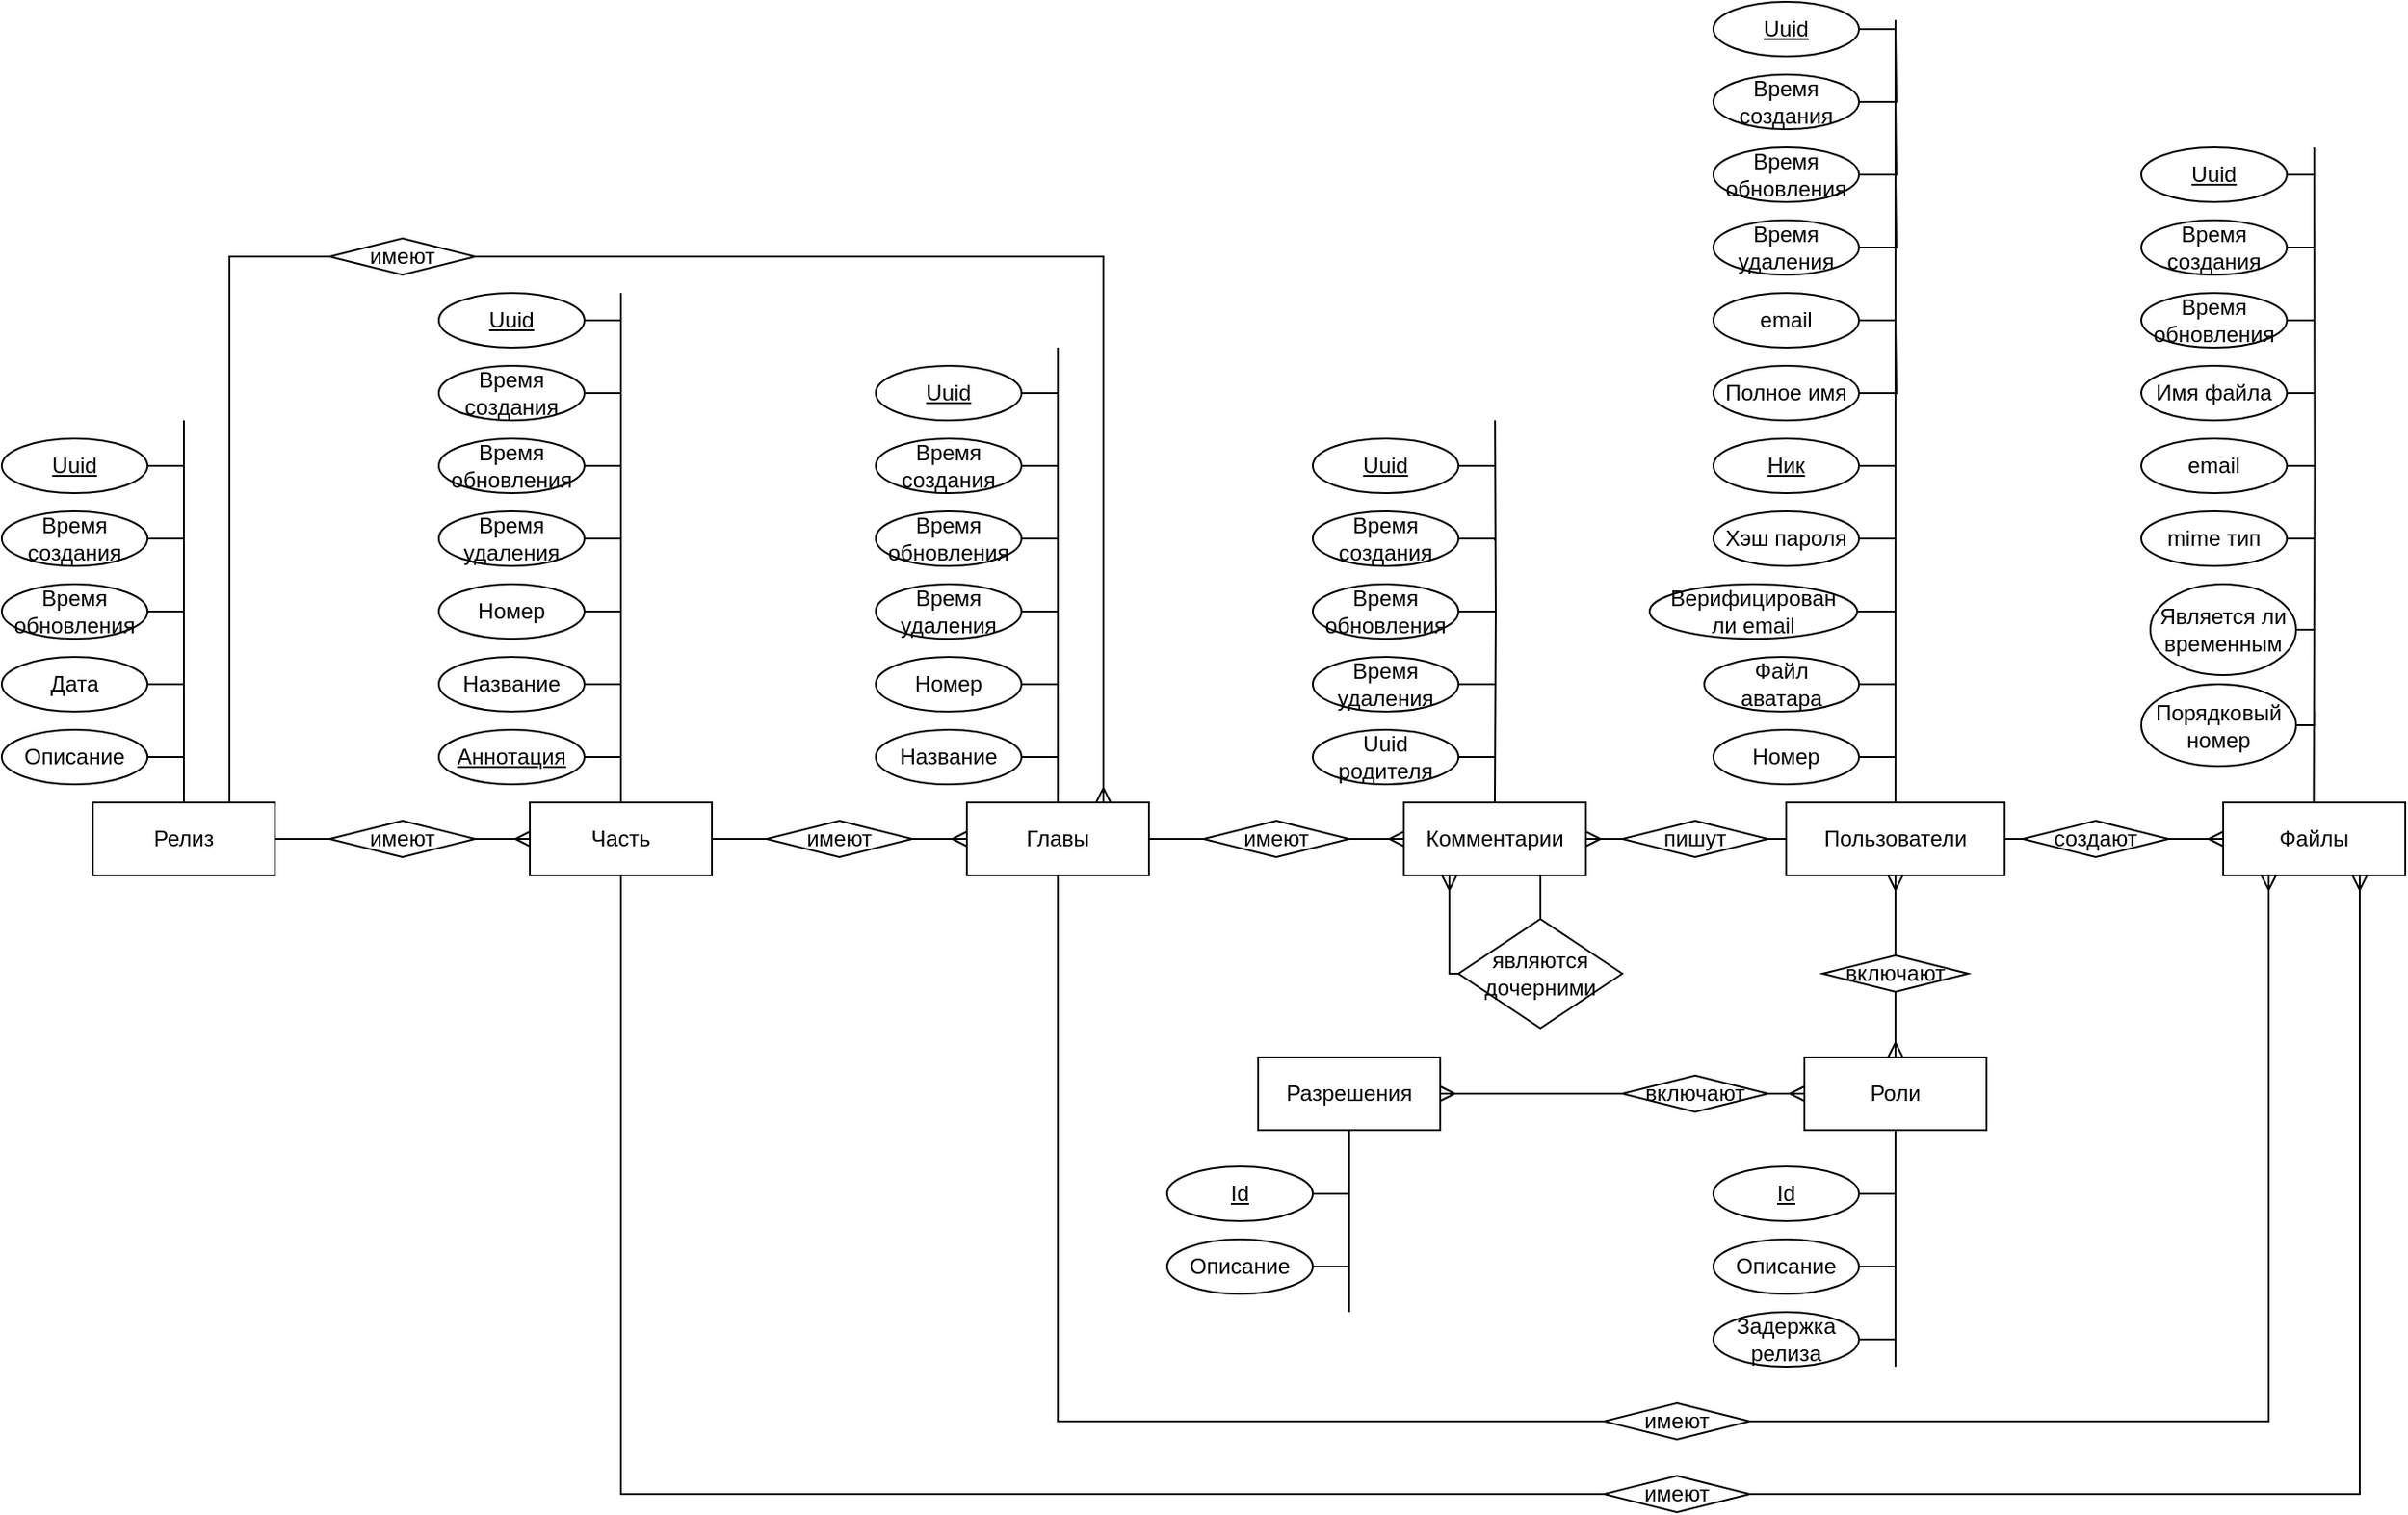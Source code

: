 <mxfile version="24.0.7" type="device">
  <diagram id="3clc5XoPZ-mhqxCoHTIJ" name="Страница 1">
    <mxGraphModel dx="1444" dy="825" grid="1" gridSize="10" guides="1" tooltips="1" connect="1" arrows="1" fold="1" page="1" pageScale="1" pageWidth="827" pageHeight="1169" math="0" shadow="0">
      <root>
        <mxCell id="0" />
        <mxCell id="1" parent="0" />
        <mxCell id="adY-fFozb6ADdPdjMgof-2" style="edgeStyle=orthogonalEdgeStyle;rounded=0;orthogonalLoop=1;jettySize=auto;html=1;endArrow=none;endFill=0;" parent="1" source="adY-fFozb6ADdPdjMgof-3" edge="1">
          <mxGeometry relative="1" as="geometry">
            <mxPoint x="230" y="410" as="targetPoint" />
          </mxGeometry>
        </mxCell>
        <mxCell id="adY-fFozb6ADdPdjMgof-3" value="Релиз" style="whiteSpace=wrap;html=1;align=center;" parent="1" vertex="1">
          <mxGeometry x="180" y="620" width="100" height="40" as="geometry" />
        </mxCell>
        <mxCell id="adY-fFozb6ADdPdjMgof-12" style="edgeStyle=orthogonalEdgeStyle;rounded=0;orthogonalLoop=1;jettySize=auto;html=1;endArrow=none;endFill=0;" parent="1" source="adY-fFozb6ADdPdjMgof-13" edge="1">
          <mxGeometry relative="1" as="geometry">
            <mxPoint x="230" y="475" as="targetPoint" />
          </mxGeometry>
        </mxCell>
        <mxCell id="adY-fFozb6ADdPdjMgof-13" value="Время создания" style="ellipse;whiteSpace=wrap;html=1;align=center;" parent="1" vertex="1">
          <mxGeometry x="130" y="460" width="80" height="30" as="geometry" />
        </mxCell>
        <mxCell id="adY-fFozb6ADdPdjMgof-14" style="edgeStyle=orthogonalEdgeStyle;rounded=0;orthogonalLoop=1;jettySize=auto;html=1;endArrow=none;endFill=0;" parent="1" source="adY-fFozb6ADdPdjMgof-15" edge="1">
          <mxGeometry relative="1" as="geometry">
            <mxPoint x="230" y="435.0" as="targetPoint" />
          </mxGeometry>
        </mxCell>
        <mxCell id="adY-fFozb6ADdPdjMgof-15" value="Uuid" style="ellipse;whiteSpace=wrap;html=1;align=center;fontStyle=4;" parent="1" vertex="1">
          <mxGeometry x="130" y="420" width="80" height="30" as="geometry" />
        </mxCell>
        <mxCell id="adY-fFozb6ADdPdjMgof-16" style="edgeStyle=orthogonalEdgeStyle;rounded=0;orthogonalLoop=1;jettySize=auto;html=1;endArrow=none;endFill=0;" parent="1" source="adY-fFozb6ADdPdjMgof-17" edge="1">
          <mxGeometry relative="1" as="geometry">
            <mxPoint x="230" y="515" as="targetPoint" />
          </mxGeometry>
        </mxCell>
        <mxCell id="adY-fFozb6ADdPdjMgof-17" value="Время обновления" style="ellipse;whiteSpace=wrap;html=1;align=center;" parent="1" vertex="1">
          <mxGeometry x="130" y="500" width="80" height="30" as="geometry" />
        </mxCell>
        <mxCell id="adY-fFozb6ADdPdjMgof-18" style="edgeStyle=orthogonalEdgeStyle;rounded=0;orthogonalLoop=1;jettySize=auto;html=1;endArrow=none;endFill=0;" parent="1" source="adY-fFozb6ADdPdjMgof-19" edge="1">
          <mxGeometry relative="1" as="geometry">
            <mxPoint x="230" y="560" as="targetPoint" />
          </mxGeometry>
        </mxCell>
        <mxCell id="adY-fFozb6ADdPdjMgof-19" value="Дата" style="ellipse;whiteSpace=wrap;html=1;align=center;" parent="1" vertex="1">
          <mxGeometry x="130" y="540" width="80" height="30" as="geometry" />
        </mxCell>
        <mxCell id="adY-fFozb6ADdPdjMgof-58" style="edgeStyle=orthogonalEdgeStyle;rounded=0;orthogonalLoop=1;jettySize=auto;html=1;endArrow=none;endFill=0;" parent="1" source="adY-fFozb6ADdPdjMgof-59" edge="1">
          <mxGeometry relative="1" as="geometry">
            <mxPoint x="230" y="595" as="targetPoint" />
          </mxGeometry>
        </mxCell>
        <mxCell id="adY-fFozb6ADdPdjMgof-59" value="Описание" style="ellipse;whiteSpace=wrap;html=1;align=center;fontStyle=0;" parent="1" vertex="1">
          <mxGeometry x="130" y="580" width="80" height="30" as="geometry" />
        </mxCell>
        <mxCell id="adY-fFozb6ADdPdjMgof-63" value="Время создания" style="ellipse;whiteSpace=wrap;html=1;align=center;" parent="1" vertex="1">
          <mxGeometry x="370" y="380" width="80" height="30" as="geometry" />
        </mxCell>
        <mxCell id="adY-fFozb6ADdPdjMgof-65" value="Uuid" style="ellipse;whiteSpace=wrap;html=1;align=center;fontStyle=4;" parent="1" vertex="1">
          <mxGeometry x="370" y="340" width="80" height="30" as="geometry" />
        </mxCell>
        <mxCell id="adY-fFozb6ADdPdjMgof-67" value="Время обновления" style="ellipse;whiteSpace=wrap;html=1;align=center;" parent="1" vertex="1">
          <mxGeometry x="370" y="420" width="80" height="30" as="geometry" />
        </mxCell>
        <mxCell id="adY-fFozb6ADdPdjMgof-69" value="Номер" style="ellipse;whiteSpace=wrap;html=1;align=center;" parent="1" vertex="1">
          <mxGeometry x="370" y="500" width="80" height="30" as="geometry" />
        </mxCell>
        <mxCell id="adY-fFozb6ADdPdjMgof-71" value="Название" style="ellipse;whiteSpace=wrap;html=1;align=center;fontStyle=0;" parent="1" vertex="1">
          <mxGeometry x="370" y="540" width="80" height="30" as="geometry" />
        </mxCell>
        <mxCell id="adY-fFozb6ADdPdjMgof-80" value="Аннотация" style="ellipse;whiteSpace=wrap;html=1;align=center;fontStyle=4;" parent="1" vertex="1">
          <mxGeometry x="370" y="580" width="80" height="30" as="geometry" />
        </mxCell>
        <mxCell id="adY-fFozb6ADdPdjMgof-82" value="Время удаления" style="ellipse;whiteSpace=wrap;html=1;align=center;" parent="1" vertex="1">
          <mxGeometry x="370" y="460" width="80" height="30" as="geometry" />
        </mxCell>
        <mxCell id="adY-fFozb6ADdPdjMgof-61" value="Часть" style="whiteSpace=wrap;html=1;align=center;" parent="1" vertex="1">
          <mxGeometry x="420" y="620" width="100" height="40" as="geometry" />
        </mxCell>
        <mxCell id="adY-fFozb6ADdPdjMgof-89" style="edgeStyle=orthogonalEdgeStyle;rounded=0;orthogonalLoop=1;jettySize=auto;html=1;endArrow=none;endFill=0;exitX=1;exitY=0.5;exitDx=0;exitDy=0;" parent="1" source="adY-fFozb6ADdPdjMgof-80" edge="1">
          <mxGeometry relative="1" as="geometry">
            <mxPoint x="470" y="596" as="targetPoint" />
            <mxPoint x="450" y="596" as="sourcePoint" />
            <Array as="points">
              <mxPoint x="470" y="595" />
            </Array>
          </mxGeometry>
        </mxCell>
        <mxCell id="adY-fFozb6ADdPdjMgof-90" style="edgeStyle=orthogonalEdgeStyle;rounded=0;orthogonalLoop=1;jettySize=auto;html=1;endArrow=none;endFill=0;exitX=1;exitY=0.5;exitDx=0;exitDy=0;" parent="1" source="adY-fFozb6ADdPdjMgof-71" edge="1">
          <mxGeometry relative="1" as="geometry">
            <mxPoint x="470" y="555" as="targetPoint" />
            <mxPoint x="460" y="605" as="sourcePoint" />
            <Array as="points">
              <mxPoint x="470" y="555" />
            </Array>
          </mxGeometry>
        </mxCell>
        <mxCell id="adY-fFozb6ADdPdjMgof-91" style="edgeStyle=orthogonalEdgeStyle;rounded=0;orthogonalLoop=1;jettySize=auto;html=1;endArrow=none;endFill=0;exitX=1;exitY=0.5;exitDx=0;exitDy=0;" parent="1" source="adY-fFozb6ADdPdjMgof-69" edge="1">
          <mxGeometry relative="1" as="geometry">
            <mxPoint x="470" y="514.93" as="targetPoint" />
            <mxPoint x="450" y="514.93" as="sourcePoint" />
            <Array as="points" />
          </mxGeometry>
        </mxCell>
        <mxCell id="adY-fFozb6ADdPdjMgof-92" style="edgeStyle=orthogonalEdgeStyle;rounded=0;orthogonalLoop=1;jettySize=auto;html=1;endArrow=none;endFill=0;exitX=1;exitY=0.5;exitDx=0;exitDy=0;" parent="1" source="adY-fFozb6ADdPdjMgof-82" edge="1">
          <mxGeometry relative="1" as="geometry">
            <mxPoint x="470" y="474.93" as="targetPoint" />
            <mxPoint x="450" y="475" as="sourcePoint" />
            <Array as="points" />
          </mxGeometry>
        </mxCell>
        <mxCell id="adY-fFozb6ADdPdjMgof-93" style="edgeStyle=orthogonalEdgeStyle;rounded=0;orthogonalLoop=1;jettySize=auto;html=1;endArrow=none;endFill=0;exitX=1;exitY=0.5;exitDx=0;exitDy=0;" parent="1" source="adY-fFozb6ADdPdjMgof-67" edge="1">
          <mxGeometry relative="1" as="geometry">
            <mxPoint x="470" y="435" as="targetPoint" />
            <mxPoint x="450" y="440.07" as="sourcePoint" />
            <Array as="points" />
          </mxGeometry>
        </mxCell>
        <mxCell id="adY-fFozb6ADdPdjMgof-94" style="edgeStyle=orthogonalEdgeStyle;rounded=0;orthogonalLoop=1;jettySize=auto;html=1;endArrow=none;endFill=0;exitX=1;exitY=0.5;exitDx=0;exitDy=0;" parent="1" source="adY-fFozb6ADdPdjMgof-63" edge="1">
          <mxGeometry relative="1" as="geometry">
            <mxPoint x="470" y="394.93" as="targetPoint" />
            <mxPoint x="450" y="394.93" as="sourcePoint" />
            <Array as="points" />
          </mxGeometry>
        </mxCell>
        <mxCell id="adY-fFozb6ADdPdjMgof-95" style="edgeStyle=orthogonalEdgeStyle;rounded=0;orthogonalLoop=1;jettySize=auto;html=1;endArrow=none;endFill=0;exitX=1;exitY=0.5;exitDx=0;exitDy=0;" parent="1" source="adY-fFozb6ADdPdjMgof-65" edge="1">
          <mxGeometry relative="1" as="geometry">
            <mxPoint x="470" y="354.93" as="targetPoint" />
            <mxPoint x="450" y="355" as="sourcePoint" />
            <Array as="points" />
          </mxGeometry>
        </mxCell>
        <mxCell id="adY-fFozb6ADdPdjMgof-96" style="edgeStyle=orthogonalEdgeStyle;rounded=0;orthogonalLoop=1;jettySize=auto;html=1;endArrow=none;endFill=0;" parent="1" source="adY-fFozb6ADdPdjMgof-61" edge="1">
          <mxGeometry relative="1" as="geometry">
            <mxPoint x="470" y="340" as="targetPoint" />
            <mxPoint x="469.69" y="620" as="sourcePoint" />
          </mxGeometry>
        </mxCell>
        <mxCell id="adY-fFozb6ADdPdjMgof-97" value="имеют" style="shape=rhombus;perimeter=rhombusPerimeter;whiteSpace=wrap;html=1;align=center;" parent="1" vertex="1">
          <mxGeometry x="310" y="630" width="80" height="20" as="geometry" />
        </mxCell>
        <mxCell id="adY-fFozb6ADdPdjMgof-98" value="" style="edgeStyle=orthogonalEdgeStyle;fontSize=12;html=1;endArrow=ERmany;rounded=0;startArrow=none;entryX=0;entryY=0.5;entryDx=0;entryDy=0;exitX=1;exitY=0.5;exitDx=0;exitDy=0;" parent="1" source="adY-fFozb6ADdPdjMgof-97" target="adY-fFozb6ADdPdjMgof-61" edge="1">
          <mxGeometry width="100" height="100" relative="1" as="geometry">
            <mxPoint x="350" y="569.73" as="sourcePoint" />
            <mxPoint x="370" y="569.73" as="targetPoint" />
            <Array as="points">
              <mxPoint x="400" y="640" />
              <mxPoint x="400" y="640" />
            </Array>
          </mxGeometry>
        </mxCell>
        <mxCell id="adY-fFozb6ADdPdjMgof-99" value="" style="edgeStyle=orthogonalEdgeStyle;fontSize=12;html=1;endArrow=none;rounded=0;entryX=0;entryY=0.5;entryDx=0;entryDy=0;exitX=1;exitY=0.5;exitDx=0;exitDy=0;" parent="1" source="adY-fFozb6ADdPdjMgof-3" target="adY-fFozb6ADdPdjMgof-97" edge="1">
          <mxGeometry width="100" height="100" relative="1" as="geometry">
            <mxPoint x="480" y="450" as="sourcePoint" />
            <mxPoint x="750" y="330" as="targetPoint" />
          </mxGeometry>
        </mxCell>
        <mxCell id="adY-fFozb6ADdPdjMgof-141" value="Время создания" style="ellipse;whiteSpace=wrap;html=1;align=center;" parent="1" vertex="1">
          <mxGeometry x="610" y="420" width="80" height="30" as="geometry" />
        </mxCell>
        <mxCell id="adY-fFozb6ADdPdjMgof-142" value="Uuid" style="ellipse;whiteSpace=wrap;html=1;align=center;fontStyle=4;" parent="1" vertex="1">
          <mxGeometry x="610" y="380" width="80" height="30" as="geometry" />
        </mxCell>
        <mxCell id="adY-fFozb6ADdPdjMgof-143" value="Время обновления" style="ellipse;whiteSpace=wrap;html=1;align=center;" parent="1" vertex="1">
          <mxGeometry x="610" y="460" width="80" height="30" as="geometry" />
        </mxCell>
        <mxCell id="adY-fFozb6ADdPdjMgof-144" value="Номер" style="ellipse;whiteSpace=wrap;html=1;align=center;" parent="1" vertex="1">
          <mxGeometry x="610" y="540" width="80" height="30" as="geometry" />
        </mxCell>
        <mxCell id="adY-fFozb6ADdPdjMgof-145" value="Название" style="ellipse;whiteSpace=wrap;html=1;align=center;fontStyle=0;" parent="1" vertex="1">
          <mxGeometry x="610" y="580" width="80" height="30" as="geometry" />
        </mxCell>
        <mxCell id="adY-fFozb6ADdPdjMgof-148" value="Время удаления" style="ellipse;whiteSpace=wrap;html=1;align=center;" parent="1" vertex="1">
          <mxGeometry x="610" y="500" width="80" height="30" as="geometry" />
        </mxCell>
        <mxCell id="adY-fFozb6ADdPdjMgof-149" value="Главы" style="whiteSpace=wrap;html=1;align=center;" parent="1" vertex="1">
          <mxGeometry x="660" y="620" width="100" height="40" as="geometry" />
        </mxCell>
        <mxCell id="adY-fFozb6ADdPdjMgof-152" style="edgeStyle=orthogonalEdgeStyle;rounded=0;orthogonalLoop=1;jettySize=auto;html=1;endArrow=none;endFill=0;exitX=1;exitY=0.5;exitDx=0;exitDy=0;" parent="1" source="adY-fFozb6ADdPdjMgof-145" edge="1">
          <mxGeometry relative="1" as="geometry">
            <mxPoint x="710" y="595" as="targetPoint" />
            <mxPoint x="700" y="645" as="sourcePoint" />
            <Array as="points">
              <mxPoint x="710" y="595" />
            </Array>
          </mxGeometry>
        </mxCell>
        <mxCell id="adY-fFozb6ADdPdjMgof-153" style="edgeStyle=orthogonalEdgeStyle;rounded=0;orthogonalLoop=1;jettySize=auto;html=1;endArrow=none;endFill=0;exitX=1;exitY=0.5;exitDx=0;exitDy=0;" parent="1" source="adY-fFozb6ADdPdjMgof-144" edge="1">
          <mxGeometry relative="1" as="geometry">
            <mxPoint x="710" y="554.93" as="targetPoint" />
            <mxPoint x="690" y="554.93" as="sourcePoint" />
            <Array as="points" />
          </mxGeometry>
        </mxCell>
        <mxCell id="adY-fFozb6ADdPdjMgof-154" style="edgeStyle=orthogonalEdgeStyle;rounded=0;orthogonalLoop=1;jettySize=auto;html=1;endArrow=none;endFill=0;exitX=1;exitY=0.5;exitDx=0;exitDy=0;" parent="1" source="adY-fFozb6ADdPdjMgof-148" edge="1">
          <mxGeometry relative="1" as="geometry">
            <mxPoint x="710" y="514.93" as="targetPoint" />
            <mxPoint x="690" y="515" as="sourcePoint" />
            <Array as="points" />
          </mxGeometry>
        </mxCell>
        <mxCell id="adY-fFozb6ADdPdjMgof-155" style="edgeStyle=orthogonalEdgeStyle;rounded=0;orthogonalLoop=1;jettySize=auto;html=1;endArrow=none;endFill=0;exitX=1;exitY=0.5;exitDx=0;exitDy=0;" parent="1" source="adY-fFozb6ADdPdjMgof-143" edge="1">
          <mxGeometry relative="1" as="geometry">
            <mxPoint x="710" y="475" as="targetPoint" />
            <mxPoint x="690" y="480.07" as="sourcePoint" />
            <Array as="points" />
          </mxGeometry>
        </mxCell>
        <mxCell id="adY-fFozb6ADdPdjMgof-156" style="edgeStyle=orthogonalEdgeStyle;rounded=0;orthogonalLoop=1;jettySize=auto;html=1;endArrow=none;endFill=0;exitX=1;exitY=0.5;exitDx=0;exitDy=0;" parent="1" source="adY-fFozb6ADdPdjMgof-141" edge="1">
          <mxGeometry relative="1" as="geometry">
            <mxPoint x="710" y="434.93" as="targetPoint" />
            <mxPoint x="690" y="434.93" as="sourcePoint" />
            <Array as="points" />
          </mxGeometry>
        </mxCell>
        <mxCell id="adY-fFozb6ADdPdjMgof-157" style="edgeStyle=orthogonalEdgeStyle;rounded=0;orthogonalLoop=1;jettySize=auto;html=1;endArrow=none;endFill=0;exitX=1;exitY=0.5;exitDx=0;exitDy=0;" parent="1" source="adY-fFozb6ADdPdjMgof-142" edge="1">
          <mxGeometry relative="1" as="geometry">
            <mxPoint x="710" y="394.93" as="targetPoint" />
            <mxPoint x="690" y="395" as="sourcePoint" />
            <Array as="points" />
          </mxGeometry>
        </mxCell>
        <mxCell id="adY-fFozb6ADdPdjMgof-158" style="edgeStyle=orthogonalEdgeStyle;rounded=0;orthogonalLoop=1;jettySize=auto;html=1;endArrow=none;endFill=0;" parent="1" source="adY-fFozb6ADdPdjMgof-149" edge="1">
          <mxGeometry relative="1" as="geometry">
            <mxPoint x="710" y="370" as="targetPoint" />
            <mxPoint x="709.69" y="620" as="sourcePoint" />
          </mxGeometry>
        </mxCell>
        <mxCell id="adY-fFozb6ADdPdjMgof-159" value="имеют" style="shape=rhombus;perimeter=rhombusPerimeter;whiteSpace=wrap;html=1;align=center;" parent="1" vertex="1">
          <mxGeometry x="550" y="630" width="80" height="20" as="geometry" />
        </mxCell>
        <mxCell id="adY-fFozb6ADdPdjMgof-160" value="" style="edgeStyle=orthogonalEdgeStyle;fontSize=12;html=1;endArrow=ERmany;rounded=0;startArrow=none;entryX=0;entryY=0.5;entryDx=0;entryDy=0;exitX=1;exitY=0.5;exitDx=0;exitDy=0;" parent="1" source="adY-fFozb6ADdPdjMgof-159" target="adY-fFozb6ADdPdjMgof-149" edge="1">
          <mxGeometry width="100" height="100" relative="1" as="geometry">
            <mxPoint x="590" y="569.73" as="sourcePoint" />
            <mxPoint x="610" y="569.73" as="targetPoint" />
            <Array as="points">
              <mxPoint x="640" y="640" />
              <mxPoint x="640" y="640" />
            </Array>
          </mxGeometry>
        </mxCell>
        <mxCell id="adY-fFozb6ADdPdjMgof-161" value="" style="edgeStyle=orthogonalEdgeStyle;fontSize=12;html=1;endArrow=none;rounded=0;entryX=0;entryY=0.5;entryDx=0;entryDy=0;" parent="1" source="adY-fFozb6ADdPdjMgof-61" target="adY-fFozb6ADdPdjMgof-159" edge="1">
          <mxGeometry width="100" height="100" relative="1" as="geometry">
            <mxPoint x="520" y="640" as="sourcePoint" />
            <mxPoint x="990" y="330" as="targetPoint" />
          </mxGeometry>
        </mxCell>
        <mxCell id="adY-fFozb6ADdPdjMgof-168" value="" style="edgeStyle=orthogonalEdgeStyle;fontSize=12;html=1;endArrow=none;rounded=0;exitX=0.75;exitY=0;exitDx=0;exitDy=0;entryX=0;entryY=0.5;entryDx=0;entryDy=0;" parent="1" source="adY-fFozb6ADdPdjMgof-3" target="adY-fFozb6ADdPdjMgof-169" edge="1">
          <mxGeometry width="100" height="100" relative="1" as="geometry">
            <mxPoint x="240" y="150" as="sourcePoint" />
            <mxPoint x="320" y="240" as="targetPoint" />
          </mxGeometry>
        </mxCell>
        <mxCell id="adY-fFozb6ADdPdjMgof-169" value="имеют" style="shape=rhombus;perimeter=rhombusPerimeter;whiteSpace=wrap;html=1;align=center;" parent="1" vertex="1">
          <mxGeometry x="310" y="310" width="80" height="20" as="geometry" />
        </mxCell>
        <mxCell id="adY-fFozb6ADdPdjMgof-171" value="" style="edgeStyle=orthogonalEdgeStyle;fontSize=12;html=1;endArrow=ERmany;rounded=0;startArrow=none;entryX=0.75;entryY=0;entryDx=0;entryDy=0;" parent="1" source="adY-fFozb6ADdPdjMgof-169" target="adY-fFozb6ADdPdjMgof-149" edge="1">
          <mxGeometry width="100" height="100" relative="1" as="geometry">
            <mxPoint x="640" y="650" as="sourcePoint" />
            <mxPoint x="670" y="650" as="targetPoint" />
            <Array as="points">
              <mxPoint x="735" y="320" />
            </Array>
          </mxGeometry>
        </mxCell>
        <mxCell id="adY-fFozb6ADdPdjMgof-196" value="Время создания" style="ellipse;whiteSpace=wrap;html=1;align=center;" parent="1" vertex="1">
          <mxGeometry x="850" y="460" width="80" height="30" as="geometry" />
        </mxCell>
        <mxCell id="adY-fFozb6ADdPdjMgof-197" value="Uuid" style="ellipse;whiteSpace=wrap;html=1;align=center;fontStyle=4;" parent="1" vertex="1">
          <mxGeometry x="850" y="420" width="80" height="30" as="geometry" />
        </mxCell>
        <mxCell id="adY-fFozb6ADdPdjMgof-198" value="Время обновления" style="ellipse;whiteSpace=wrap;html=1;align=center;" parent="1" vertex="1">
          <mxGeometry x="850" y="500" width="80" height="30" as="geometry" />
        </mxCell>
        <mxCell id="adY-fFozb6ADdPdjMgof-199" value="Uuid родителя" style="ellipse;whiteSpace=wrap;html=1;align=center;" parent="1" vertex="1">
          <mxGeometry x="850" y="580" width="80" height="30" as="geometry" />
        </mxCell>
        <mxCell id="adY-fFozb6ADdPdjMgof-203" value="Время удаления" style="ellipse;whiteSpace=wrap;html=1;align=center;" parent="1" vertex="1">
          <mxGeometry x="850" y="540" width="80" height="30" as="geometry" />
        </mxCell>
        <mxCell id="adY-fFozb6ADdPdjMgof-205" value="Комментарии" style="whiteSpace=wrap;html=1;align=center;" parent="1" vertex="1">
          <mxGeometry x="900" y="620" width="100" height="40" as="geometry" />
        </mxCell>
        <mxCell id="adY-fFozb6ADdPdjMgof-219" style="edgeStyle=orthogonalEdgeStyle;rounded=0;orthogonalLoop=1;jettySize=auto;html=1;endArrow=none;endFill=0;exitX=1;exitY=0.5;exitDx=0;exitDy=0;" parent="1" edge="1">
          <mxGeometry relative="1" as="geometry">
            <mxPoint x="950" y="515" as="targetPoint" />
            <mxPoint x="930" y="515" as="sourcePoint" />
            <Array as="points" />
          </mxGeometry>
        </mxCell>
        <mxCell id="adY-fFozb6ADdPdjMgof-220" style="edgeStyle=orthogonalEdgeStyle;rounded=0;orthogonalLoop=1;jettySize=auto;html=1;endArrow=none;endFill=0;exitX=1;exitY=0.5;exitDx=0;exitDy=0;" parent="1" edge="1">
          <mxGeometry relative="1" as="geometry">
            <mxPoint x="950" y="476" as="targetPoint" />
            <mxPoint x="930" y="475" as="sourcePoint" />
            <Array as="points">
              <mxPoint x="950" y="475" />
            </Array>
          </mxGeometry>
        </mxCell>
        <mxCell id="adY-fFozb6ADdPdjMgof-221" style="edgeStyle=orthogonalEdgeStyle;rounded=0;orthogonalLoop=1;jettySize=auto;html=1;endArrow=none;endFill=0;exitX=1;exitY=0.5;exitDx=0;exitDy=0;" parent="1" edge="1">
          <mxGeometry relative="1" as="geometry">
            <mxPoint x="950" y="435" as="targetPoint" />
            <mxPoint x="930" y="435" as="sourcePoint" />
            <Array as="points">
              <mxPoint x="950" y="435" />
            </Array>
          </mxGeometry>
        </mxCell>
        <mxCell id="adY-fFozb6ADdPdjMgof-222" style="edgeStyle=orthogonalEdgeStyle;rounded=0;orthogonalLoop=1;jettySize=auto;html=1;endArrow=none;endFill=0;" parent="1" edge="1">
          <mxGeometry relative="1" as="geometry">
            <mxPoint x="950.08" y="410" as="targetPoint" />
            <mxPoint x="950" y="620" as="sourcePoint" />
          </mxGeometry>
        </mxCell>
        <mxCell id="adY-fFozb6ADdPdjMgof-223" style="edgeStyle=orthogonalEdgeStyle;rounded=0;orthogonalLoop=1;jettySize=auto;html=1;endArrow=none;endFill=0;exitX=1;exitY=0.5;exitDx=0;exitDy=0;" parent="1" edge="1">
          <mxGeometry relative="1" as="geometry">
            <mxPoint x="950" y="555" as="targetPoint" />
            <mxPoint x="930" y="555" as="sourcePoint" />
            <Array as="points" />
          </mxGeometry>
        </mxCell>
        <mxCell id="adY-fFozb6ADdPdjMgof-224" style="edgeStyle=orthogonalEdgeStyle;rounded=0;orthogonalLoop=1;jettySize=auto;html=1;endArrow=none;endFill=0;exitX=1;exitY=0.5;exitDx=0;exitDy=0;" parent="1" edge="1">
          <mxGeometry relative="1" as="geometry">
            <mxPoint x="950" y="595" as="targetPoint" />
            <mxPoint x="930" y="595" as="sourcePoint" />
            <Array as="points" />
          </mxGeometry>
        </mxCell>
        <mxCell id="adY-fFozb6ADdPdjMgof-229" value="имеют" style="shape=rhombus;perimeter=rhombusPerimeter;whiteSpace=wrap;html=1;align=center;" parent="1" vertex="1">
          <mxGeometry x="790" y="630" width="80" height="20" as="geometry" />
        </mxCell>
        <mxCell id="adY-fFozb6ADdPdjMgof-230" value="" style="edgeStyle=orthogonalEdgeStyle;fontSize=12;html=1;endArrow=ERmany;rounded=0;startArrow=none;exitX=1;exitY=0.5;exitDx=0;exitDy=0;" parent="1" source="adY-fFozb6ADdPdjMgof-229" target="adY-fFozb6ADdPdjMgof-205" edge="1">
          <mxGeometry width="100" height="100" relative="1" as="geometry">
            <mxPoint x="830" y="569.73" as="sourcePoint" />
            <mxPoint x="900" y="640" as="targetPoint" />
            <Array as="points" />
          </mxGeometry>
        </mxCell>
        <mxCell id="adY-fFozb6ADdPdjMgof-231" value="" style="edgeStyle=orthogonalEdgeStyle;fontSize=12;html=1;endArrow=none;rounded=0;entryX=0;entryY=0.5;entryDx=0;entryDy=0;" parent="1" source="adY-fFozb6ADdPdjMgof-149" target="adY-fFozb6ADdPdjMgof-229" edge="1">
          <mxGeometry width="100" height="100" relative="1" as="geometry">
            <mxPoint x="760" y="640" as="sourcePoint" />
            <mxPoint x="1230" y="330" as="targetPoint" />
          </mxGeometry>
        </mxCell>
        <mxCell id="adY-fFozb6ADdPdjMgof-235" value="" style="edgeStyle=orthogonalEdgeStyle;fontSize=12;html=1;endArrow=ERmany;rounded=0;startArrow=none;entryX=0.25;entryY=1;entryDx=0;entryDy=0;exitX=0;exitY=0.5;exitDx=0;exitDy=0;" parent="1" source="adY-fFozb6ADdPdjMgof-236" target="adY-fFozb6ADdPdjMgof-205" edge="1">
          <mxGeometry width="100" height="100" relative="1" as="geometry">
            <mxPoint x="1040" y="660" as="sourcePoint" />
            <mxPoint x="940" y="670" as="targetPoint" />
            <Array as="points">
              <mxPoint x="925" y="714" />
            </Array>
          </mxGeometry>
        </mxCell>
        <mxCell id="adY-fFozb6ADdPdjMgof-236" value="являются дочерними" style="shape=rhombus;perimeter=rhombusPerimeter;whiteSpace=wrap;html=1;align=center;" parent="1" vertex="1">
          <mxGeometry x="930" y="684" width="90" height="60" as="geometry" />
        </mxCell>
        <mxCell id="adY-fFozb6ADdPdjMgof-239" value="" style="edgeStyle=orthogonalEdgeStyle;fontSize=12;html=1;endArrow=none;rounded=0;entryX=0.75;entryY=1;entryDx=0;entryDy=0;exitX=0.5;exitY=0;exitDx=0;exitDy=0;" parent="1" source="adY-fFozb6ADdPdjMgof-236" target="adY-fFozb6ADdPdjMgof-205" edge="1">
          <mxGeometry width="100" height="100" relative="1" as="geometry">
            <mxPoint x="770" y="650" as="sourcePoint" />
            <mxPoint x="800" y="650" as="targetPoint" />
          </mxGeometry>
        </mxCell>
        <mxCell id="adY-fFozb6ADdPdjMgof-240" value="Время создания" style="ellipse;whiteSpace=wrap;html=1;align=center;" parent="1" vertex="1">
          <mxGeometry x="1070" y="220" width="80" height="30" as="geometry" />
        </mxCell>
        <mxCell id="adY-fFozb6ADdPdjMgof-241" value="Uuid" style="ellipse;whiteSpace=wrap;html=1;align=center;fontStyle=4;" parent="1" vertex="1">
          <mxGeometry x="1070" y="180" width="80" height="30" as="geometry" />
        </mxCell>
        <mxCell id="adY-fFozb6ADdPdjMgof-242" value="Время обновления" style="ellipse;whiteSpace=wrap;html=1;align=center;" parent="1" vertex="1">
          <mxGeometry x="1070" y="260" width="80" height="30" as="geometry" />
        </mxCell>
        <mxCell id="adY-fFozb6ADdPdjMgof-243" value="email" style="ellipse;whiteSpace=wrap;html=1;align=center;" parent="1" vertex="1">
          <mxGeometry x="1070" y="340" width="80" height="30" as="geometry" />
        </mxCell>
        <mxCell id="adY-fFozb6ADdPdjMgof-244" value="Полное имя" style="ellipse;whiteSpace=wrap;html=1;align=center;fontStyle=0;" parent="1" vertex="1">
          <mxGeometry x="1070" y="380" width="80" height="30" as="geometry" />
        </mxCell>
        <mxCell id="WQTJbci3IppCk2efKZXV-1" style="edgeStyle=orthogonalEdgeStyle;rounded=0;orthogonalLoop=1;jettySize=auto;html=1;exitX=1;exitY=0.5;exitDx=0;exitDy=0;endArrow=none;endFill=0;" edge="1" parent="1" source="adY-fFozb6ADdPdjMgof-245">
          <mxGeometry relative="1" as="geometry">
            <mxPoint x="1170" y="475" as="targetPoint" />
          </mxGeometry>
        </mxCell>
        <mxCell id="adY-fFozb6ADdPdjMgof-245" value="Хэш пароля" style="ellipse;whiteSpace=wrap;html=1;align=center;" parent="1" vertex="1">
          <mxGeometry x="1070" y="460" width="80" height="30" as="geometry" />
        </mxCell>
        <mxCell id="adY-fFozb6ADdPdjMgof-246" value="Ник" style="ellipse;whiteSpace=wrap;html=1;align=center;fontStyle=4;" parent="1" vertex="1">
          <mxGeometry x="1070" y="420" width="80" height="30" as="geometry" />
        </mxCell>
        <mxCell id="adY-fFozb6ADdPdjMgof-247" value="Время удаления" style="ellipse;whiteSpace=wrap;html=1;align=center;" parent="1" vertex="1">
          <mxGeometry x="1070" y="300" width="80" height="30" as="geometry" />
        </mxCell>
        <mxCell id="adY-fFozb6ADdPdjMgof-248" value="Пользователи" style="whiteSpace=wrap;html=1;align=center;" parent="1" vertex="1">
          <mxGeometry x="1110" y="620" width="120" height="40" as="geometry" />
        </mxCell>
        <mxCell id="adY-fFozb6ADdPdjMgof-251" style="edgeStyle=orthogonalEdgeStyle;rounded=0;orthogonalLoop=1;jettySize=auto;html=1;endArrow=none;endFill=0;exitX=1;exitY=0.5;exitDx=0;exitDy=0;" parent="1" source="adY-fFozb6ADdPdjMgof-244" edge="1">
          <mxGeometry relative="1" as="geometry">
            <mxPoint x="1170" y="355" as="targetPoint" />
            <mxPoint x="1161.5" y="405" as="sourcePoint" />
            <Array as="points" />
          </mxGeometry>
        </mxCell>
        <mxCell id="adY-fFozb6ADdPdjMgof-252" style="edgeStyle=orthogonalEdgeStyle;rounded=0;orthogonalLoop=1;jettySize=auto;html=1;endArrow=none;endFill=0;exitX=1;exitY=0.5;exitDx=0;exitDy=0;" parent="1" source="adY-fFozb6ADdPdjMgof-243" edge="1">
          <mxGeometry relative="1" as="geometry">
            <mxPoint x="1170" y="360" as="targetPoint" />
            <mxPoint x="1151.5" y="314.93" as="sourcePoint" />
            <Array as="points">
              <mxPoint x="1170" y="355" />
              <mxPoint x="1170" y="315" />
            </Array>
          </mxGeometry>
        </mxCell>
        <mxCell id="adY-fFozb6ADdPdjMgof-253" style="edgeStyle=orthogonalEdgeStyle;rounded=0;orthogonalLoop=1;jettySize=auto;html=1;endArrow=none;endFill=0;exitX=1;exitY=0.5;exitDx=0;exitDy=0;" parent="1" source="adY-fFozb6ADdPdjMgof-247" edge="1">
          <mxGeometry relative="1" as="geometry">
            <mxPoint x="1170" y="275" as="targetPoint" />
            <mxPoint x="1151.5" y="275" as="sourcePoint" />
            <Array as="points" />
          </mxGeometry>
        </mxCell>
        <mxCell id="adY-fFozb6ADdPdjMgof-254" style="edgeStyle=orthogonalEdgeStyle;rounded=0;orthogonalLoop=1;jettySize=auto;html=1;endArrow=none;endFill=0;exitX=1;exitY=0.5;exitDx=0;exitDy=0;" parent="1" source="adY-fFozb6ADdPdjMgof-242" edge="1">
          <mxGeometry relative="1" as="geometry">
            <mxPoint x="1170" y="235" as="targetPoint" />
            <mxPoint x="1151.5" y="240.07" as="sourcePoint" />
            <Array as="points" />
          </mxGeometry>
        </mxCell>
        <mxCell id="adY-fFozb6ADdPdjMgof-255" style="edgeStyle=orthogonalEdgeStyle;rounded=0;orthogonalLoop=1;jettySize=auto;html=1;endArrow=none;endFill=0;exitX=1;exitY=0.5;exitDx=0;exitDy=0;" parent="1" source="adY-fFozb6ADdPdjMgof-240" edge="1">
          <mxGeometry relative="1" as="geometry">
            <mxPoint x="1170" y="195" as="targetPoint" />
            <mxPoint x="1151.5" y="194.93" as="sourcePoint" />
            <Array as="points" />
          </mxGeometry>
        </mxCell>
        <mxCell id="adY-fFozb6ADdPdjMgof-256" style="edgeStyle=orthogonalEdgeStyle;rounded=0;orthogonalLoop=1;jettySize=auto;html=1;endArrow=none;endFill=0;exitX=1;exitY=0.5;exitDx=0;exitDy=0;" parent="1" source="adY-fFozb6ADdPdjMgof-241" edge="1">
          <mxGeometry relative="1" as="geometry">
            <mxPoint x="1170" y="190" as="targetPoint" />
            <mxPoint x="1151.5" y="155" as="sourcePoint" />
            <Array as="points" />
          </mxGeometry>
        </mxCell>
        <mxCell id="adY-fFozb6ADdPdjMgof-257" style="edgeStyle=orthogonalEdgeStyle;rounded=0;orthogonalLoop=1;jettySize=auto;html=1;endArrow=none;endFill=0;" parent="1" source="adY-fFozb6ADdPdjMgof-248" edge="1">
          <mxGeometry relative="1" as="geometry">
            <mxPoint x="1170" y="190" as="targetPoint" />
            <mxPoint x="1164.69" y="620" as="sourcePoint" />
          </mxGeometry>
        </mxCell>
        <mxCell id="adY-fFozb6ADdPdjMgof-262" value="Верифицирован&lt;div&gt;ли email&lt;/div&gt;" style="ellipse;whiteSpace=wrap;html=1;align=center;" parent="1" vertex="1">
          <mxGeometry x="1035" y="500" width="114" height="30" as="geometry" />
        </mxCell>
        <mxCell id="adY-fFozb6ADdPdjMgof-263" style="edgeStyle=orthogonalEdgeStyle;rounded=0;orthogonalLoop=1;jettySize=auto;html=1;endArrow=none;endFill=0;exitX=1;exitY=0.5;exitDx=0;exitDy=0;" parent="1" source="adY-fFozb6ADdPdjMgof-262" edge="1">
          <mxGeometry relative="1" as="geometry">
            <mxPoint x="1170" y="515" as="targetPoint" />
            <mxPoint x="990.5" y="485" as="sourcePoint" />
            <Array as="points" />
          </mxGeometry>
        </mxCell>
        <mxCell id="adY-fFozb6ADdPdjMgof-264" value="Файл&lt;div&gt;аватара&lt;/div&gt;" style="ellipse;whiteSpace=wrap;html=1;align=center;" parent="1" vertex="1">
          <mxGeometry x="1065" y="540" width="85" height="30" as="geometry" />
        </mxCell>
        <mxCell id="adY-fFozb6ADdPdjMgof-265" style="edgeStyle=orthogonalEdgeStyle;rounded=0;orthogonalLoop=1;jettySize=auto;html=1;endArrow=none;endFill=0;exitX=1;exitY=0.5;exitDx=0;exitDy=0;" parent="1" source="adY-fFozb6ADdPdjMgof-264" edge="1">
          <mxGeometry relative="1" as="geometry">
            <mxPoint x="1170" y="555" as="targetPoint" />
            <mxPoint x="991.5" y="525" as="sourcePoint" />
            <Array as="points" />
          </mxGeometry>
        </mxCell>
        <mxCell id="adY-fFozb6ADdPdjMgof-266" value="Номер" style="ellipse;whiteSpace=wrap;html=1;align=center;" parent="1" vertex="1">
          <mxGeometry x="1070" y="580" width="80" height="30" as="geometry" />
        </mxCell>
        <mxCell id="adY-fFozb6ADdPdjMgof-267" style="edgeStyle=orthogonalEdgeStyle;rounded=0;orthogonalLoop=1;jettySize=auto;html=1;endArrow=none;endFill=0;exitX=1;exitY=0.5;exitDx=0;exitDy=0;" parent="1" source="adY-fFozb6ADdPdjMgof-266" edge="1">
          <mxGeometry relative="1" as="geometry">
            <mxPoint x="1170" y="595" as="targetPoint" />
            <mxPoint x="991.5" y="565" as="sourcePoint" />
            <Array as="points" />
          </mxGeometry>
        </mxCell>
        <mxCell id="adY-fFozb6ADdPdjMgof-270" value="" style="edgeStyle=orthogonalEdgeStyle;fontSize=12;html=1;endArrow=ERmany;rounded=0;startArrow=none;entryX=1;entryY=0.5;entryDx=0;entryDy=0;exitX=0;exitY=0.5;exitDx=0;exitDy=0;" parent="1" source="adY-fFozb6ADdPdjMgof-271" target="adY-fFozb6ADdPdjMgof-205" edge="1">
          <mxGeometry width="100" height="100" relative="1" as="geometry">
            <mxPoint x="1040" y="640" as="sourcePoint" />
            <mxPoint x="910" y="650" as="targetPoint" />
            <Array as="points" />
          </mxGeometry>
        </mxCell>
        <mxCell id="adY-fFozb6ADdPdjMgof-271" value="пишут" style="shape=rhombus;perimeter=rhombusPerimeter;whiteSpace=wrap;html=1;align=center;" parent="1" vertex="1">
          <mxGeometry x="1020" y="630" width="80" height="20" as="geometry" />
        </mxCell>
        <mxCell id="adY-fFozb6ADdPdjMgof-272" value="" style="edgeStyle=orthogonalEdgeStyle;fontSize=12;html=1;endArrow=none;rounded=0;entryX=1;entryY=0.5;entryDx=0;entryDy=0;exitX=0;exitY=0.5;exitDx=0;exitDy=0;" parent="1" source="adY-fFozb6ADdPdjMgof-248" target="adY-fFozb6ADdPdjMgof-271" edge="1">
          <mxGeometry width="100" height="100" relative="1" as="geometry">
            <mxPoint x="770" y="650" as="sourcePoint" />
            <mxPoint x="800" y="650" as="targetPoint" />
          </mxGeometry>
        </mxCell>
        <mxCell id="adY-fFozb6ADdPdjMgof-274" value="создают" style="shape=rhombus;perimeter=rhombusPerimeter;whiteSpace=wrap;html=1;align=center;" parent="1" vertex="1">
          <mxGeometry x="1240" y="630" width="80" height="20" as="geometry" />
        </mxCell>
        <mxCell id="adY-fFozb6ADdPdjMgof-275" value="" style="edgeStyle=orthogonalEdgeStyle;fontSize=12;html=1;endArrow=ERmany;rounded=0;startArrow=none;exitX=1;exitY=0.5;exitDx=0;exitDy=0;" parent="1" source="adY-fFozb6ADdPdjMgof-274" target="adY-fFozb6ADdPdjMgof-277" edge="1">
          <mxGeometry width="100" height="100" relative="1" as="geometry">
            <mxPoint x="1280" y="569.73" as="sourcePoint" />
            <mxPoint x="1350" y="640" as="targetPoint" />
            <Array as="points" />
          </mxGeometry>
        </mxCell>
        <mxCell id="adY-fFozb6ADdPdjMgof-276" value="" style="edgeStyle=orthogonalEdgeStyle;fontSize=12;html=1;endArrow=none;rounded=0;entryX=0;entryY=0.5;entryDx=0;entryDy=0;exitX=1;exitY=0.5;exitDx=0;exitDy=0;" parent="1" source="adY-fFozb6ADdPdjMgof-248" target="adY-fFozb6ADdPdjMgof-274" edge="1">
          <mxGeometry width="100" height="100" relative="1" as="geometry">
            <mxPoint x="1230" y="620" as="sourcePoint" />
            <mxPoint x="1680" y="330" as="targetPoint" />
          </mxGeometry>
        </mxCell>
        <mxCell id="adY-fFozb6ADdPdjMgof-277" value="Файлы" style="whiteSpace=wrap;html=1;align=center;" parent="1" vertex="1">
          <mxGeometry x="1350" y="620" width="100" height="40" as="geometry" />
        </mxCell>
        <mxCell id="adY-fFozb6ADdPdjMgof-279" value="Время создания" style="ellipse;whiteSpace=wrap;html=1;align=center;" parent="1" vertex="1">
          <mxGeometry x="1305" y="300" width="80" height="30" as="geometry" />
        </mxCell>
        <mxCell id="adY-fFozb6ADdPdjMgof-280" value="Uuid" style="ellipse;whiteSpace=wrap;html=1;align=center;fontStyle=4;" parent="1" vertex="1">
          <mxGeometry x="1305" y="260" width="80" height="30" as="geometry" />
        </mxCell>
        <mxCell id="adY-fFozb6ADdPdjMgof-281" value="Время обновления" style="ellipse;whiteSpace=wrap;html=1;align=center;" parent="1" vertex="1">
          <mxGeometry x="1305" y="340" width="80" height="30" as="geometry" />
        </mxCell>
        <mxCell id="adY-fFozb6ADdPdjMgof-282" value="email" style="ellipse;whiteSpace=wrap;html=1;align=center;" parent="1" vertex="1">
          <mxGeometry x="1305" y="420" width="80" height="30" as="geometry" />
        </mxCell>
        <mxCell id="adY-fFozb6ADdPdjMgof-283" value="mime тип" style="ellipse;whiteSpace=wrap;html=1;align=center;fontStyle=0;" parent="1" vertex="1">
          <mxGeometry x="1305" y="460" width="80" height="30" as="geometry" />
        </mxCell>
        <mxCell id="adY-fFozb6ADdPdjMgof-286" value="Имя файла" style="ellipse;whiteSpace=wrap;html=1;align=center;" parent="1" vertex="1">
          <mxGeometry x="1305" y="380" width="80" height="30" as="geometry" />
        </mxCell>
        <mxCell id="adY-fFozb6ADdPdjMgof-289" style="edgeStyle=orthogonalEdgeStyle;rounded=0;orthogonalLoop=1;jettySize=auto;html=1;endArrow=none;endFill=0;exitX=1;exitY=0.5;exitDx=0;exitDy=0;" parent="1" source="adY-fFozb6ADdPdjMgof-283" edge="1">
          <mxGeometry relative="1" as="geometry">
            <mxPoint x="1400" y="475" as="targetPoint" />
            <mxPoint x="1390" y="475" as="sourcePoint" />
            <Array as="points" />
          </mxGeometry>
        </mxCell>
        <mxCell id="adY-fFozb6ADdPdjMgof-290" style="edgeStyle=orthogonalEdgeStyle;rounded=0;orthogonalLoop=1;jettySize=auto;html=1;endArrow=none;endFill=0;exitX=1;exitY=0.5;exitDx=0;exitDy=0;" parent="1" source="adY-fFozb6ADdPdjMgof-282" edge="1">
          <mxGeometry relative="1" as="geometry">
            <mxPoint x="1400" y="435" as="targetPoint" />
            <mxPoint x="1385" y="434.93" as="sourcePoint" />
            <Array as="points" />
          </mxGeometry>
        </mxCell>
        <mxCell id="adY-fFozb6ADdPdjMgof-291" style="edgeStyle=orthogonalEdgeStyle;rounded=0;orthogonalLoop=1;jettySize=auto;html=1;endArrow=none;endFill=0;exitX=1;exitY=0.5;exitDx=0;exitDy=0;" parent="1" source="adY-fFozb6ADdPdjMgof-286" edge="1">
          <mxGeometry relative="1" as="geometry">
            <mxPoint x="1400" y="395" as="targetPoint" />
            <mxPoint x="1385" y="395" as="sourcePoint" />
            <Array as="points" />
          </mxGeometry>
        </mxCell>
        <mxCell id="adY-fFozb6ADdPdjMgof-292" style="edgeStyle=orthogonalEdgeStyle;rounded=0;orthogonalLoop=1;jettySize=auto;html=1;endArrow=none;endFill=0;exitX=1;exitY=0.5;exitDx=0;exitDy=0;" parent="1" source="adY-fFozb6ADdPdjMgof-281" edge="1">
          <mxGeometry relative="1" as="geometry">
            <mxPoint x="1400" y="355" as="targetPoint" />
            <mxPoint x="1385" y="360.07" as="sourcePoint" />
            <Array as="points" />
          </mxGeometry>
        </mxCell>
        <mxCell id="adY-fFozb6ADdPdjMgof-293" style="edgeStyle=orthogonalEdgeStyle;rounded=0;orthogonalLoop=1;jettySize=auto;html=1;endArrow=none;endFill=0;exitX=1;exitY=0.5;exitDx=0;exitDy=0;" parent="1" source="adY-fFozb6ADdPdjMgof-279" edge="1">
          <mxGeometry relative="1" as="geometry">
            <mxPoint x="1400" y="315" as="targetPoint" />
            <mxPoint x="1385" y="314.93" as="sourcePoint" />
            <Array as="points" />
          </mxGeometry>
        </mxCell>
        <mxCell id="adY-fFozb6ADdPdjMgof-294" style="edgeStyle=orthogonalEdgeStyle;rounded=0;orthogonalLoop=1;jettySize=auto;html=1;endArrow=none;endFill=0;exitX=1;exitY=0.5;exitDx=0;exitDy=0;" parent="1" source="adY-fFozb6ADdPdjMgof-280" edge="1">
          <mxGeometry relative="1" as="geometry">
            <mxPoint x="1400" y="275" as="targetPoint" />
            <mxPoint x="1385" y="275" as="sourcePoint" />
            <Array as="points" />
          </mxGeometry>
        </mxCell>
        <mxCell id="adY-fFozb6ADdPdjMgof-299" value="Является ли временным" style="ellipse;whiteSpace=wrap;html=1;align=center;" parent="1" vertex="1">
          <mxGeometry x="1310" y="500" width="80" height="50" as="geometry" />
        </mxCell>
        <mxCell id="adY-fFozb6ADdPdjMgof-300" style="edgeStyle=orthogonalEdgeStyle;rounded=0;orthogonalLoop=1;jettySize=auto;html=1;endArrow=none;endFill=0;exitX=1;exitY=0.5;exitDx=0;exitDy=0;" parent="1" source="adY-fFozb6ADdPdjMgof-299" edge="1">
          <mxGeometry relative="1" as="geometry">
            <mxPoint x="1400" y="515" as="targetPoint" />
            <mxPoint x="1230" y="525" as="sourcePoint" />
            <Array as="points" />
          </mxGeometry>
        </mxCell>
        <mxCell id="adY-fFozb6ADdPdjMgof-304" style="edgeStyle=orthogonalEdgeStyle;rounded=0;orthogonalLoop=1;jettySize=auto;html=1;endArrow=none;endFill=0;exitX=0.5;exitY=0;exitDx=0;exitDy=0;" parent="1" edge="1">
          <mxGeometry relative="1" as="geometry">
            <mxPoint x="1400" y="260" as="targetPoint" />
            <mxPoint x="1399.75" y="620" as="sourcePoint" />
          </mxGeometry>
        </mxCell>
        <mxCell id="adY-fFozb6ADdPdjMgof-306" value="Разрешения" style="whiteSpace=wrap;html=1;align=center;" parent="1" vertex="1">
          <mxGeometry x="820" y="760" width="100" height="40" as="geometry" />
        </mxCell>
        <mxCell id="adY-fFozb6ADdPdjMgof-317" value="Роли" style="whiteSpace=wrap;html=1;align=center;" parent="1" vertex="1">
          <mxGeometry x="1120" y="760" width="100" height="40" as="geometry" />
        </mxCell>
        <mxCell id="adY-fFozb6ADdPdjMgof-318" value="включают" style="shape=rhombus;perimeter=rhombusPerimeter;whiteSpace=wrap;html=1;align=center;" parent="1" vertex="1">
          <mxGeometry x="1130" y="704" width="80" height="20" as="geometry" />
        </mxCell>
        <mxCell id="adY-fFozb6ADdPdjMgof-319" value="" style="edgeStyle=orthogonalEdgeStyle;fontSize=12;html=1;endArrow=ERmany;rounded=0;startArrow=none;entryX=0.5;entryY=0;entryDx=0;entryDy=0;exitX=0.5;exitY=1;exitDx=0;exitDy=0;" parent="1" source="adY-fFozb6ADdPdjMgof-318" target="adY-fFozb6ADdPdjMgof-317" edge="1">
          <mxGeometry width="100" height="100" relative="1" as="geometry">
            <mxPoint x="1029" y="700" as="sourcePoint" />
            <mxPoint x="1009" y="700" as="targetPoint" />
            <Array as="points" />
          </mxGeometry>
        </mxCell>
        <mxCell id="adY-fFozb6ADdPdjMgof-322" style="edgeStyle=orthogonalEdgeStyle;rounded=0;orthogonalLoop=1;jettySize=auto;html=1;endArrow=none;endFill=0;exitX=1;exitY=0.5;exitDx=0;exitDy=0;" parent="1" edge="1" source="adY-fFozb6ADdPdjMgof-246">
          <mxGeometry relative="1" as="geometry">
            <mxPoint x="1169.5" y="434.95" as="targetPoint" />
            <mxPoint x="1151.5" y="434.95" as="sourcePoint" />
            <Array as="points" />
          </mxGeometry>
        </mxCell>
        <mxCell id="adY-fFozb6ADdPdjMgof-324" value="включают" style="shape=rhombus;perimeter=rhombusPerimeter;whiteSpace=wrap;html=1;align=center;" parent="1" vertex="1">
          <mxGeometry x="1020" y="770" width="80" height="20" as="geometry" />
        </mxCell>
        <mxCell id="adY-fFozb6ADdPdjMgof-326" value="" style="edgeStyle=orthogonalEdgeStyle;fontSize=12;html=1;endArrow=ERmany;rounded=0;startArrow=none;exitX=0;exitY=0.5;exitDx=0;exitDy=0;entryX=1;entryY=0.5;entryDx=0;entryDy=0;" parent="1" source="adY-fFozb6ADdPdjMgof-324" target="adY-fFozb6ADdPdjMgof-306" edge="1">
          <mxGeometry width="100" height="100" relative="1" as="geometry">
            <mxPoint x="1391" y="790" as="sourcePoint" />
            <mxPoint x="1655" y="830" as="targetPoint" />
            <Array as="points">
              <mxPoint x="990" y="780" />
              <mxPoint x="990" y="780" />
            </Array>
          </mxGeometry>
        </mxCell>
        <mxCell id="adY-fFozb6ADdPdjMgof-347" style="edgeStyle=orthogonalEdgeStyle;rounded=0;orthogonalLoop=1;jettySize=auto;html=1;endArrow=none;endFill=0;entryX=0.5;entryY=1;entryDx=0;entryDy=0;" parent="1" target="adY-fFozb6ADdPdjMgof-317" edge="1">
          <mxGeometry relative="1" as="geometry">
            <mxPoint x="1240" y="880" as="targetPoint" />
            <mxPoint x="1170" y="930" as="sourcePoint" />
            <Array as="points">
              <mxPoint x="1170" y="850" />
              <mxPoint x="1170" y="850" />
            </Array>
          </mxGeometry>
        </mxCell>
        <mxCell id="adY-fFozb6ADdPdjMgof-356" value="Описание" style="ellipse;whiteSpace=wrap;html=1;align=center;" parent="1" vertex="1">
          <mxGeometry x="1070" y="860" width="80" height="30" as="geometry" />
        </mxCell>
        <mxCell id="adY-fFozb6ADdPdjMgof-357" value="Id" style="ellipse;whiteSpace=wrap;html=1;align=center;fontStyle=4;" parent="1" vertex="1">
          <mxGeometry x="1070" y="820" width="80" height="30" as="geometry" />
        </mxCell>
        <mxCell id="adY-fFozb6ADdPdjMgof-358" value="Задержка релиза" style="ellipse;whiteSpace=wrap;html=1;align=center;" parent="1" vertex="1">
          <mxGeometry x="1070" y="900" width="80" height="30" as="geometry" />
        </mxCell>
        <mxCell id="adY-fFozb6ADdPdjMgof-369" style="edgeStyle=orthogonalEdgeStyle;rounded=0;orthogonalLoop=1;jettySize=auto;html=1;endArrow=none;endFill=0;exitX=1;exitY=0.5;exitDx=0;exitDy=0;" parent="1" source="adY-fFozb6ADdPdjMgof-358" edge="1">
          <mxGeometry relative="1" as="geometry">
            <mxPoint x="1170" y="915" as="targetPoint" />
            <mxPoint x="1150" y="920.07" as="sourcePoint" />
            <Array as="points" />
          </mxGeometry>
        </mxCell>
        <mxCell id="adY-fFozb6ADdPdjMgof-370" style="edgeStyle=orthogonalEdgeStyle;rounded=0;orthogonalLoop=1;jettySize=auto;html=1;endArrow=none;endFill=0;exitX=1;exitY=0.5;exitDx=0;exitDy=0;" parent="1" source="adY-fFozb6ADdPdjMgof-356" edge="1">
          <mxGeometry relative="1" as="geometry">
            <mxPoint x="1170" y="874.93" as="targetPoint" />
            <mxPoint x="1150" y="874.93" as="sourcePoint" />
            <Array as="points" />
          </mxGeometry>
        </mxCell>
        <mxCell id="adY-fFozb6ADdPdjMgof-371" style="edgeStyle=orthogonalEdgeStyle;rounded=0;orthogonalLoop=1;jettySize=auto;html=1;endArrow=none;endFill=0;exitX=1;exitY=0.5;exitDx=0;exitDy=0;" parent="1" source="adY-fFozb6ADdPdjMgof-357" edge="1">
          <mxGeometry relative="1" as="geometry">
            <mxPoint x="1170" y="834.93" as="targetPoint" />
            <mxPoint x="1150" y="835" as="sourcePoint" />
            <Array as="points" />
          </mxGeometry>
        </mxCell>
        <mxCell id="adY-fFozb6ADdPdjMgof-374" style="edgeStyle=orthogonalEdgeStyle;rounded=0;orthogonalLoop=1;jettySize=auto;html=1;endArrow=none;endFill=0;entryX=0.5;entryY=1;entryDx=0;entryDy=0;" parent="1" edge="1">
          <mxGeometry relative="1" as="geometry">
            <mxPoint x="870" y="800" as="targetPoint" />
            <mxPoint x="870" y="900" as="sourcePoint" />
            <Array as="points">
              <mxPoint x="870" y="850" />
              <mxPoint x="870" y="850" />
            </Array>
          </mxGeometry>
        </mxCell>
        <mxCell id="adY-fFozb6ADdPdjMgof-375" value="Описание" style="ellipse;whiteSpace=wrap;html=1;align=center;" parent="1" vertex="1">
          <mxGeometry x="770" y="860" width="80" height="30" as="geometry" />
        </mxCell>
        <mxCell id="adY-fFozb6ADdPdjMgof-376" value="Id" style="ellipse;whiteSpace=wrap;html=1;align=center;fontStyle=4;" parent="1" vertex="1">
          <mxGeometry x="770" y="820" width="80" height="30" as="geometry" />
        </mxCell>
        <mxCell id="adY-fFozb6ADdPdjMgof-379" style="edgeStyle=orthogonalEdgeStyle;rounded=0;orthogonalLoop=1;jettySize=auto;html=1;endArrow=none;endFill=0;exitX=1;exitY=0.5;exitDx=0;exitDy=0;" parent="1" source="adY-fFozb6ADdPdjMgof-375" edge="1">
          <mxGeometry relative="1" as="geometry">
            <mxPoint x="870" y="874.93" as="targetPoint" />
            <mxPoint x="850" y="874.93" as="sourcePoint" />
            <Array as="points" />
          </mxGeometry>
        </mxCell>
        <mxCell id="adY-fFozb6ADdPdjMgof-380" style="edgeStyle=orthogonalEdgeStyle;rounded=0;orthogonalLoop=1;jettySize=auto;html=1;endArrow=none;endFill=0;exitX=1;exitY=0.5;exitDx=0;exitDy=0;" parent="1" source="adY-fFozb6ADdPdjMgof-376" edge="1">
          <mxGeometry relative="1" as="geometry">
            <mxPoint x="870" y="834.93" as="targetPoint" />
            <mxPoint x="850" y="835" as="sourcePoint" />
            <Array as="points" />
          </mxGeometry>
        </mxCell>
        <mxCell id="adY-fFozb6ADdPdjMgof-382" value="Порядковый номер" style="ellipse;whiteSpace=wrap;html=1;align=center;" parent="1" vertex="1">
          <mxGeometry x="1305" y="555" width="85" height="45" as="geometry" />
        </mxCell>
        <mxCell id="adY-fFozb6ADdPdjMgof-383" style="edgeStyle=orthogonalEdgeStyle;rounded=0;orthogonalLoop=1;jettySize=auto;html=1;endArrow=none;endFill=0;exitX=1;exitY=0.5;exitDx=0;exitDy=0;" parent="1" source="adY-fFozb6ADdPdjMgof-382" edge="1">
          <mxGeometry relative="1" as="geometry">
            <mxPoint x="1400" y="570" as="targetPoint" />
            <mxPoint x="1230" y="580" as="sourcePoint" />
            <Array as="points" />
          </mxGeometry>
        </mxCell>
        <mxCell id="adY-fFozb6ADdPdjMgof-387" value="" style="edgeStyle=orthogonalEdgeStyle;fontSize=12;html=1;endArrow=ERmany;rounded=0;startArrow=none;entryX=0;entryY=0.5;entryDx=0;entryDy=0;" parent="1" source="adY-fFozb6ADdPdjMgof-324" target="adY-fFozb6ADdPdjMgof-317" edge="1">
          <mxGeometry width="100" height="100" relative="1" as="geometry">
            <mxPoint x="1330" y="790" as="sourcePoint" />
            <mxPoint x="1360" y="790" as="targetPoint" />
            <Array as="points" />
          </mxGeometry>
        </mxCell>
        <mxCell id="adY-fFozb6ADdPdjMgof-388" value="" style="edgeStyle=orthogonalEdgeStyle;fontSize=12;html=1;endArrow=ERmany;rounded=0;startArrow=none;entryX=0.5;entryY=1;entryDx=0;entryDy=0;" parent="1" source="adY-fFozb6ADdPdjMgof-318" target="adY-fFozb6ADdPdjMgof-248" edge="1">
          <mxGeometry width="100" height="100" relative="1" as="geometry">
            <mxPoint x="1180" y="734" as="sourcePoint" />
            <mxPoint x="1180" y="770" as="targetPoint" />
            <Array as="points" />
          </mxGeometry>
        </mxCell>
        <mxCell id="FvwH0AK8P9Q0eUW5m0wJ-6" value="" style="edgeStyle=orthogonalEdgeStyle;fontSize=12;html=1;endArrow=ERmany;rounded=0;startArrow=none;exitX=1;exitY=0.5;exitDx=0;exitDy=0;entryX=0.25;entryY=1;entryDx=0;entryDy=0;" parent="1" source="FvwH0AK8P9Q0eUW5m0wJ-8" target="adY-fFozb6ADdPdjMgof-277" edge="1">
          <mxGeometry width="100" height="100" relative="1" as="geometry">
            <mxPoint x="770" y="580" as="sourcePoint" />
            <mxPoint x="1530" y="600" as="targetPoint" />
            <Array as="points">
              <mxPoint x="1050" y="960" />
              <mxPoint x="1375" y="960" />
            </Array>
          </mxGeometry>
        </mxCell>
        <mxCell id="FvwH0AK8P9Q0eUW5m0wJ-9" value="" style="edgeStyle=orthogonalEdgeStyle;fontSize=12;html=1;endArrow=none;rounded=0;startArrow=none;exitX=0.5;exitY=1;exitDx=0;exitDy=0;entryX=0;entryY=0.5;entryDx=0;entryDy=0;endFill=0;" parent="1" source="adY-fFozb6ADdPdjMgof-149" target="FvwH0AK8P9Q0eUW5m0wJ-8" edge="1">
          <mxGeometry width="100" height="100" relative="1" as="geometry">
            <mxPoint x="710" y="660" as="sourcePoint" />
            <mxPoint x="1375" y="660" as="targetPoint" />
            <Array as="points" />
          </mxGeometry>
        </mxCell>
        <mxCell id="FvwH0AK8P9Q0eUW5m0wJ-8" value="имеют" style="shape=rhombus;perimeter=rhombusPerimeter;whiteSpace=wrap;html=1;align=center;" parent="1" vertex="1">
          <mxGeometry x="1010" y="950" width="80" height="20" as="geometry" />
        </mxCell>
        <mxCell id="FvwH0AK8P9Q0eUW5m0wJ-12" value="" style="edgeStyle=orthogonalEdgeStyle;fontSize=12;html=1;endArrow=none;rounded=0;startArrow=none;exitX=0.5;exitY=1;exitDx=0;exitDy=0;endFill=0;entryX=0;entryY=0.5;entryDx=0;entryDy=0;" parent="1" source="adY-fFozb6ADdPdjMgof-61" target="FvwH0AK8P9Q0eUW5m0wJ-13" edge="1">
          <mxGeometry width="100" height="100" relative="1" as="geometry">
            <mxPoint x="720" y="670" as="sourcePoint" />
            <mxPoint x="1030" y="1050" as="targetPoint" />
            <Array as="points">
              <mxPoint x="470" y="1000" />
            </Array>
          </mxGeometry>
        </mxCell>
        <mxCell id="FvwH0AK8P9Q0eUW5m0wJ-13" value="имеют" style="shape=rhombus;perimeter=rhombusPerimeter;whiteSpace=wrap;html=1;align=center;" parent="1" vertex="1">
          <mxGeometry x="1010" y="990" width="80" height="20" as="geometry" />
        </mxCell>
        <mxCell id="FvwH0AK8P9Q0eUW5m0wJ-14" value="" style="edgeStyle=orthogonalEdgeStyle;fontSize=12;html=1;endArrow=ERmany;rounded=0;startArrow=none;exitX=1;exitY=0.5;exitDx=0;exitDy=0;entryX=0.75;entryY=1;entryDx=0;entryDy=0;" parent="1" source="FvwH0AK8P9Q0eUW5m0wJ-13" target="adY-fFozb6ADdPdjMgof-277" edge="1">
          <mxGeometry width="100" height="100" relative="1" as="geometry">
            <mxPoint x="1100" y="970" as="sourcePoint" />
            <mxPoint x="1385" y="670" as="targetPoint" />
            <Array as="points">
              <mxPoint x="1425" y="1000" />
            </Array>
          </mxGeometry>
        </mxCell>
      </root>
    </mxGraphModel>
  </diagram>
</mxfile>
